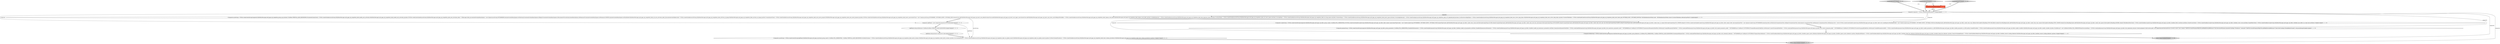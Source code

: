 digraph {
4 [style = filled, label = "{Composite assistGroup = UIUtils.createControlGroup(composite,SQLEditorMessages.pref_page_sql_completion_group_sql_assistant,2,GridData.VERTICAL_ALIGN_BEGINNING,0)csAutoActivationCheck = UIUtils.createCheckbox(assistGroup,SQLEditorMessages.pref_page_sql_completion_label_enable_auto_activation,SQLEditorMessages.pref_page_sql_completion_label_enable_auto_activation_tip,false,2)UIUtils.createControlLabel(assistGroup,SQLEditorMessages.pref_page_sql_completion_label_auto_activation_delay + UIMessages.label_ms)csAutoActivationDelaySpinner = new Spinner(assistGroup,SWT.BORDER)csAutoActivationDelaySpinner.setSelection(0)csAutoActivationDelaySpinner.setDigits(0)csAutoActivationDelaySpinner.setIncrement(50)csAutoActivationDelaySpinner.setMinimum(0)csAutoActivationDelaySpinner.setMaximum(1000000)csAutoActivationDelaySpinner.setToolTipText(SQLEditorMessages.pref_page_sql_completion_label_set_auto_activation_delay_tip)csAutoActivateOnKeystroke = UIUtils.createCheckbox(assistGroup,SQLEditorMessages.pref_page_sql_completion_label_activate_on_typing,SQLEditorMessages.pref_page_sql_completion_label_activate_on_typing_tip,false,2)csAutoInsertCheck = UIUtils.createCheckbox(assistGroup,SQLEditorMessages.pref_page_sql_completion_label_auto_insert_proposal,SQLEditorMessages.pref_page_sql_completion_label_auto_insert_proposal_tip,false,2)UIUtils.createControlLabel(assistGroup,SQLEditorMessages.pref_page_sql_completion_label_insert_case)csInsertCase = new Combo(assistGroup,SWT.BORDER | SWT.DROP_DOWN | SWT.READ_ONLY)csInsertCase.add(SQLEditorMessages.pref_page_sql_insert_case_default)csInsertCase.add(SQLEditorMessages.pref_page_sql_insert_case_upper_case)csInsertCase.add(SQLEditorMessages.pref_page_sql_insert_case_lower_case)csReplaceWordAfter = UIUtils.createCheckbox(assistGroup,SQLEditorMessages.pref_page_sql_completion_label_replace_word_after,SQLEditorMessages.pref_page_sql_completion_label_replace_word_after_tip,false,2)csHideDuplicates = UIUtils.createCheckbox(assistGroup,SQLEditorMessages.pref_page_sql_completion_label_hide_duplicate_names,null,false,2)csShortName = UIUtils.createCheckbox(assistGroup,SQLEditorMessages.pref_page_sql_completion_label_use_short_names,null,false,2)csLongName = UIUtils.createCheckbox(assistGroup,SQLEditorMessages.pref_page_sql_completion_label_use_long_names,null,false,2)csInsertSpace = UIUtils.createCheckbox(assistGroup,SQLEditorMessages.pref_page_sql_completion_label_insert_space,null,false,2)csSortAlphabetically = UIUtils.createCheckbox(assistGroup,SQLEditorMessages.pref_page_sql_completion_label_sort_alphabetically,null,false,2)csShowServerHelpTopics = UIUtils.createCheckbox(assistGroup,SQLEditorMessages.pref_page_sql_completion_label_show_server_help_topics,SQLEditorMessages.pref_page_sql_completion_label_show_server_help_topics_tip,false,2)csInsertTableAlias = UIUtils.createLabelCombo(assistGroup,SQLEditorMessages.pref_page_sql_completion_label_insert_table_alias,SWT.READ_ONLY | SWT.DROP_DOWN)for (SQLTableAliasInsertMode mode : SQLTableAliasInsertMode.values()){csInsertTableAlias.add(mode.getText())}}@@@4@@@['1', '1', '1']", fillcolor = white, shape = ellipse image = "AAA0AAABBB1BBB"];
10 [style = filled, label = "return composite@@@43@@@['0', '0', '1']", fillcolor = lightgray, shape = ellipse image = "AAA0AAABBB3BBB"];
14 [style = filled, label = "createPreferenceContent['0', '0', '1']", fillcolor = lightgray, shape = diamond image = "AAA0AAABBB3BBB"];
2 [style = filled, label = "{Composite paramsGroup = UIUtils.createControlGroup(composite,SQLEditorMessages.pref_page_sql_editor_group_parameters,2,GridData.FILL_HORIZONTAL,0)enableSQLParameters = UIUtils.createCheckbox(paramsGroup,SQLEditorMessages.pref_page_sql_editor_checkbox_enable_sql_parameters,null,false,2)enableSQLAnonymousParameters = UIUtils.createCheckbox(paramsGroup,SQLEditorMessages.pref_page_sql_editor_checkbox_enable_sql_anonymous_parameters,null,false,2)anonymousParameterMarkText = UIUtils.createLabelText(paramsGroup,SQLEditorMessages.pref_page_sql_editor_text_anonymous_parameter_mark,\"\",SWT.BORDER,new GridData(32,SWT.DEFAULT))anonymousParameterMarkText.setTextLimit(1)namedParameterPrefixText = UIUtils.createLabelText(paramsGroup,SQLEditorMessages.pref_page_sql_editor_text_named_parameter_prefix,\"\",SWT.BORDER,new GridData(32,SWT.DEFAULT))namedParameterPrefixText.setTextLimit(1)controlCommandPrefixText = UIUtils.createLabelText(paramsGroup,SQLEditorMessages.pref_page_sql_editor_text_control_command_prefix,\"\",SWT.BORDER,new GridData(32,SWT.DEFAULT))controlCommandPrefixText.setTextLimit(1)enableParametersInDDL = UIUtils.createCheckbox(paramsGroup,SQLEditorMessages.pref_page_sql_editor_enable_parameters_in_ddl,SQLEditorMessages.pref_page_sql_editor_enable_parameters_in_ddl_tip,false,2)enableVariables = UIUtils.createCheckbox(paramsGroup,SQLEditorMessages.pref_page_sql_editor_enable_variables,SQLEditorMessages.pref_page_sql_editor_enable_variables_tip,false,2)GridData gd = new GridData(GridData.FILL_HORIZONTAL)gd.horizontalSpan = 2UIUtils.createLink(paramsGroup,SQLEditorMessages.pref_page_sql_editor_text_explanation_link,new SelectionAdapter(){@Override public void widgetSelected(SelectionEvent e){switch (e.text) {case \"params\":ShellUtils.launchProgram(HelpUtils.getHelpExternalReference(\"SQL-Execution#dynamic-parameter-bindings\"))breakcase \"commands\":ShellUtils.launchProgram(HelpUtils.getHelpExternalReference(\"Client-Side-Scripting\"))breakdefault:break}}).setLayoutData(gd)}@@@51@@@['1', '1', '0']", fillcolor = white, shape = ellipse image = "AAA0AAABBB1BBB"];
1 [style = filled, label = "{Composite scriptsGroup = UIUtils.createControlGroup(composite,SQLEditorMessages.pref_page_sql_editor_group_scripts,2,GridData.FILL_HORIZONTAL,0){UIUtils.createControlLabel(scriptsGroup,SQLEditorMessages.pref_page_sql_editor_label_commit_type)commitTypeCombo = new Combo(scriptsGroup,SWT.BORDER | SWT.DROP_DOWN | SWT.READ_ONLY)commitTypeCombo.add(SQLEditorMessages.pref_page_sql_editor_combo_item_script_end,SQLScriptCommitType.AT_END.ordinal())commitTypeCombo.add(SQLEditorMessages.pref_page_sql_editor_combo_item_each_line_autocommit,SQLScriptCommitType.AUTOCOMMIT.ordinal())commitTypeCombo.add(SQLEditorMessages.pref_page_sql_editor_combo_item_each_spec_line,SQLScriptCommitType.NLINES.ordinal())commitTypeCombo.add(SQLEditorMessages.pref_page_sql_editor_combo_item_no_commit,SQLScriptCommitType.NO_COMMIT.ordinal())}{UIUtils.createControlLabel(scriptsGroup,SQLEditorMessages.pref_page_sql_editor_label_commit_after_line)commitLinesText = new Spinner(scriptsGroup,SWT.BORDER)commitLinesText.setSelection(0)commitLinesText.setDigits(0)commitLinesText.setIncrement(1)commitLinesText.setMinimum(1)commitLinesText.setMaximum(1024 * 1024)}{UIUtils.createControlLabel(scriptsGroup,SQLEditorMessages.pref_page_sql_editor_label_error_handling)errorHandlingCombo = new Combo(scriptsGroup,SWT.BORDER | SWT.DROP_DOWN | SWT.READ_ONLY)errorHandlingCombo.add(SQLEditorMessages.pref_page_sql_editor_combo_item_stop_rollback,SQLScriptErrorHandling.STOP_ROLLBACK.ordinal())errorHandlingCombo.add(SQLEditorMessages.pref_page_sql_editor_combo_item_stop_commit,SQLScriptErrorHandling.STOP_COMMIT.ordinal())errorHandlingCombo.add(SQLEditorMessages.pref_page_sql_editor_combo_item_ignore,SQLScriptErrorHandling.IGNORE.ordinal())}fetchResultSetsCheck = UIUtils.createCheckbox(scriptsGroup,SQLEditorMessages.pref_page_sql_editor_checkbox_fetch_resultsets,null,false,2)resetCursorCheck = UIUtils.createCheckbox(scriptsGroup,SQLEditorMessages.pref_page_sql_editor_checkbox_reset_cursor,null,false,2)maxEditorCheck = UIUtils.createCheckbox(scriptsGroup,SQLEditorMessages.pref_page_sql_editor_checkbox_max_editor_on_script_exec,null,false,2)}@@@21@@@['1', '1', '0']", fillcolor = white, shape = ellipse image = "AAA0AAABBB1BBB"];
5 [style = filled, label = "{Composite delimGroup = UIUtils.createControlGroup(composite,SQLEditorMessages.pref_page_sql_editor_group_delimiters,2,GridData.FILL_HORIZONTAL | GridData.VERTICAL_ALIGN_BEGINNING,0)statementDelimiterText = UIUtils.createLabelText(delimGroup,SQLEditorMessages.pref_page_sql_editor_text_statement_delimiter,\"\",SWT.BORDER,new GridData(32,SWT.DEFAULT))ignoreNativeDelimiter = UIUtils.createCheckbox(delimGroup,SQLEditorMessages.pref_page_sql_editor_checkbox_ignore_native_delimiter,SQLEditorMessages.pref_page_sql_editor_checkbox_ignore_native_delimiter_tip,false,2)blankLineDelimiter = UIUtils.createCheckbox(delimGroup,SQLEditorMessages.pref_page_sql_editor_checkbox_blank_line_delimiter,SQLEditorMessages.pref_page_sql_editor_checkbox_blank_line_delimiter_tip,false,2)removeTrailingDelimiter = UIUtils.createCheckbox(delimGroup,SQLEditorMessages.pref_page_sql_editor_checkbox_remove_trailing_delimiter,SQLEditorMessages.pref_page_sql_editor_checkbox_remove_trailing_delimiter_tip,false,2)}@@@78@@@['1', '1', '0']", fillcolor = white, shape = ellipse image = "AAA0AAABBB1BBB"];
7 [style = filled, label = "Composite parent@@@2@@@['1', '1', '1']", fillcolor = tomato, shape = box image = "AAA0AAABBB1BBB"];
6 [style = filled, label = "return composite@@@85@@@['1', '1', '0']", fillcolor = lightgray, shape = ellipse image = "AAA0AAABBB1BBB"];
3 [style = filled, label = "Composite composite = UIUtils.createPlaceholder(parent,2,5)@@@3@@@['1', '1', '1']", fillcolor = white, shape = ellipse image = "AAA0AAABBB1BBB"];
9 [style = filled, label = "rightPanel.setLayout(new GridLayout(1,false))@@@36@@@['0', '0', '1']", fillcolor = white, shape = ellipse image = "AAA0AAABBB3BBB"];
11 [style = filled, label = "Composite rightPanel = new Composite(composite,SWT.NONE)@@@34@@@['0', '0', '1']", fillcolor = white, shape = ellipse image = "AAA0AAABBB3BBB"];
8 [style = filled, label = "createPreferenceContent['0', '1', '0']", fillcolor = lightgray, shape = diamond image = "AAA0AAABBB2BBB"];
13 [style = filled, label = "{Composite assistGroup = UIUtils.createControlGroup(rightPanel,SQLEditorMessages.pref_page_sql_format_group_search,1,GridData.FILL_HORIZONTAL | GridData.VERTICAL_ALIGN_BEGINNING,0)csMatchContains = UIUtils.createCheckbox(assistGroup,SQLEditorMessages.pref_page_sql_completion_label_match_contains,SQLEditorMessages.pref_page_sql_completion_label_match_contains_tip,false,2)csUseGlobalSearch = UIUtils.createCheckbox(assistGroup,SQLEditorMessages.pref_page_sql_completion_label_use_global_search,SQLEditorMessages.pref_page_sql_completion_label_use_global_search_tip,false,2)csShowColumnProcedures = UIUtils.createCheckbox(assistGroup,SQLEditorMessages.pref_page_sql_completion_label_show_column_procedures,SQLEditorMessages.pref_page_sql_completion_label_show_column_procedures_tip,false,2)}@@@37@@@['0', '0', '1']", fillcolor = white, shape = ellipse image = "AAA0AAABBB3BBB"];
0 [style = filled, label = "createPreferenceContent['1', '0', '0']", fillcolor = lightgray, shape = diamond image = "AAA0AAABBB1BBB"];
12 [style = filled, label = "rightPanel.setLayoutData(new GridData(GridData.VERTICAL_ALIGN_BEGINNING))@@@35@@@['0', '0', '1']", fillcolor = white, shape = ellipse image = "AAA0AAABBB3BBB"];
3->5 [style = solid, label="composite"];
7->3 [style = solid, label="parent"];
11->12 [style = bold, label=""];
14->3 [style = bold, label=""];
3->6 [style = solid, label="composite"];
2->5 [style = bold, label=""];
0->7 [style = dotted, label="true"];
4->11 [style = bold, label=""];
3->10 [style = solid, label="composite"];
9->13 [style = bold, label=""];
3->2 [style = solid, label="composite"];
4->13 [style = solid, label="assistGroup"];
0->3 [style = bold, label=""];
14->7 [style = dotted, label="true"];
3->4 [style = solid, label="composite"];
8->7 [style = dotted, label="true"];
8->3 [style = bold, label=""];
4->1 [style = bold, label=""];
3->1 [style = solid, label="composite"];
12->9 [style = bold, label=""];
11->13 [style = solid, label="rightPanel"];
13->10 [style = bold, label=""];
1->2 [style = bold, label=""];
3->4 [style = bold, label=""];
5->6 [style = bold, label=""];
3->11 [style = solid, label="composite"];
}
